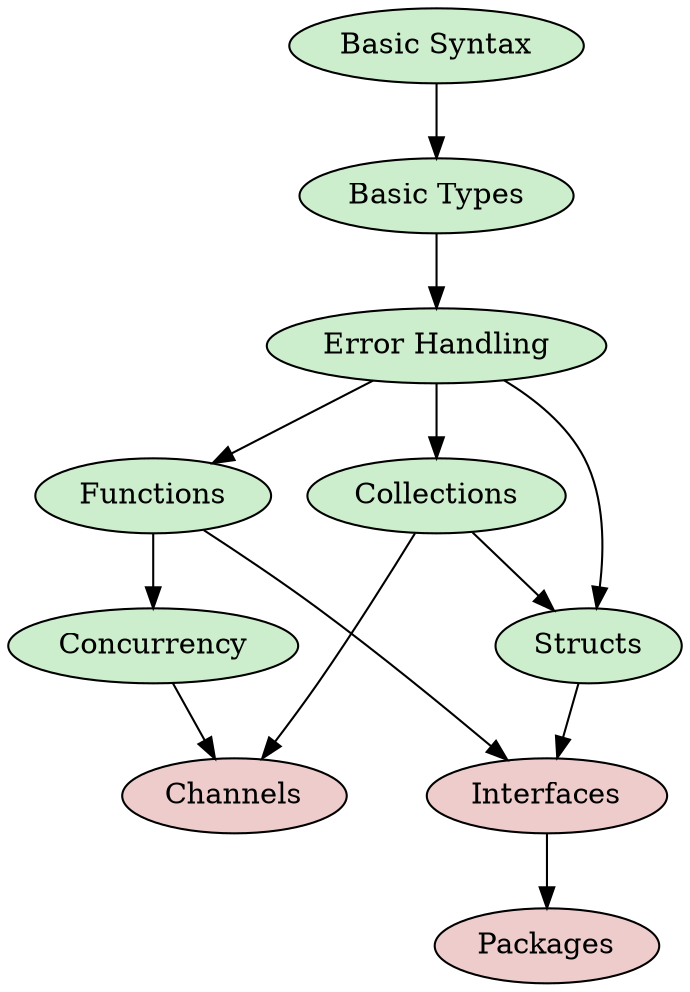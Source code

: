 digraph {
  node [style=filled, fillcolor="#EECCCC"];
  "Basic Syntax" [href="./basics", fillcolor="#CCEECC"];
  "Basic Types" [href="./types", fillcolor="#CCEECC"];
  "Error Handling" [href="./errors", fillcolor="#CCEECC"];
  "Functions" [href="./functions", fillcolor="#CCEECC"];
  "Structs" [href="./structs", fillcolor="#CCEECC"];
  "Collections" [href="./collections", fillcolor="#CCEECC"];
  "Concurrency" [href="./concurrency", fillcolor="#CCEECC"];
  "Basic Syntax" -> "Basic Types" -> "Error Handling";
  "Error Handling" -> "Functions" -> "Concurrency" -> "Channels";
  "Error Handling" -> "Collections" -> "Channels";
  "Error Handling" -> "Structs" -> "Interfaces" -> "Packages"
  "Functions" -> "Interfaces";
  "Collections" -> "Structs";
}
